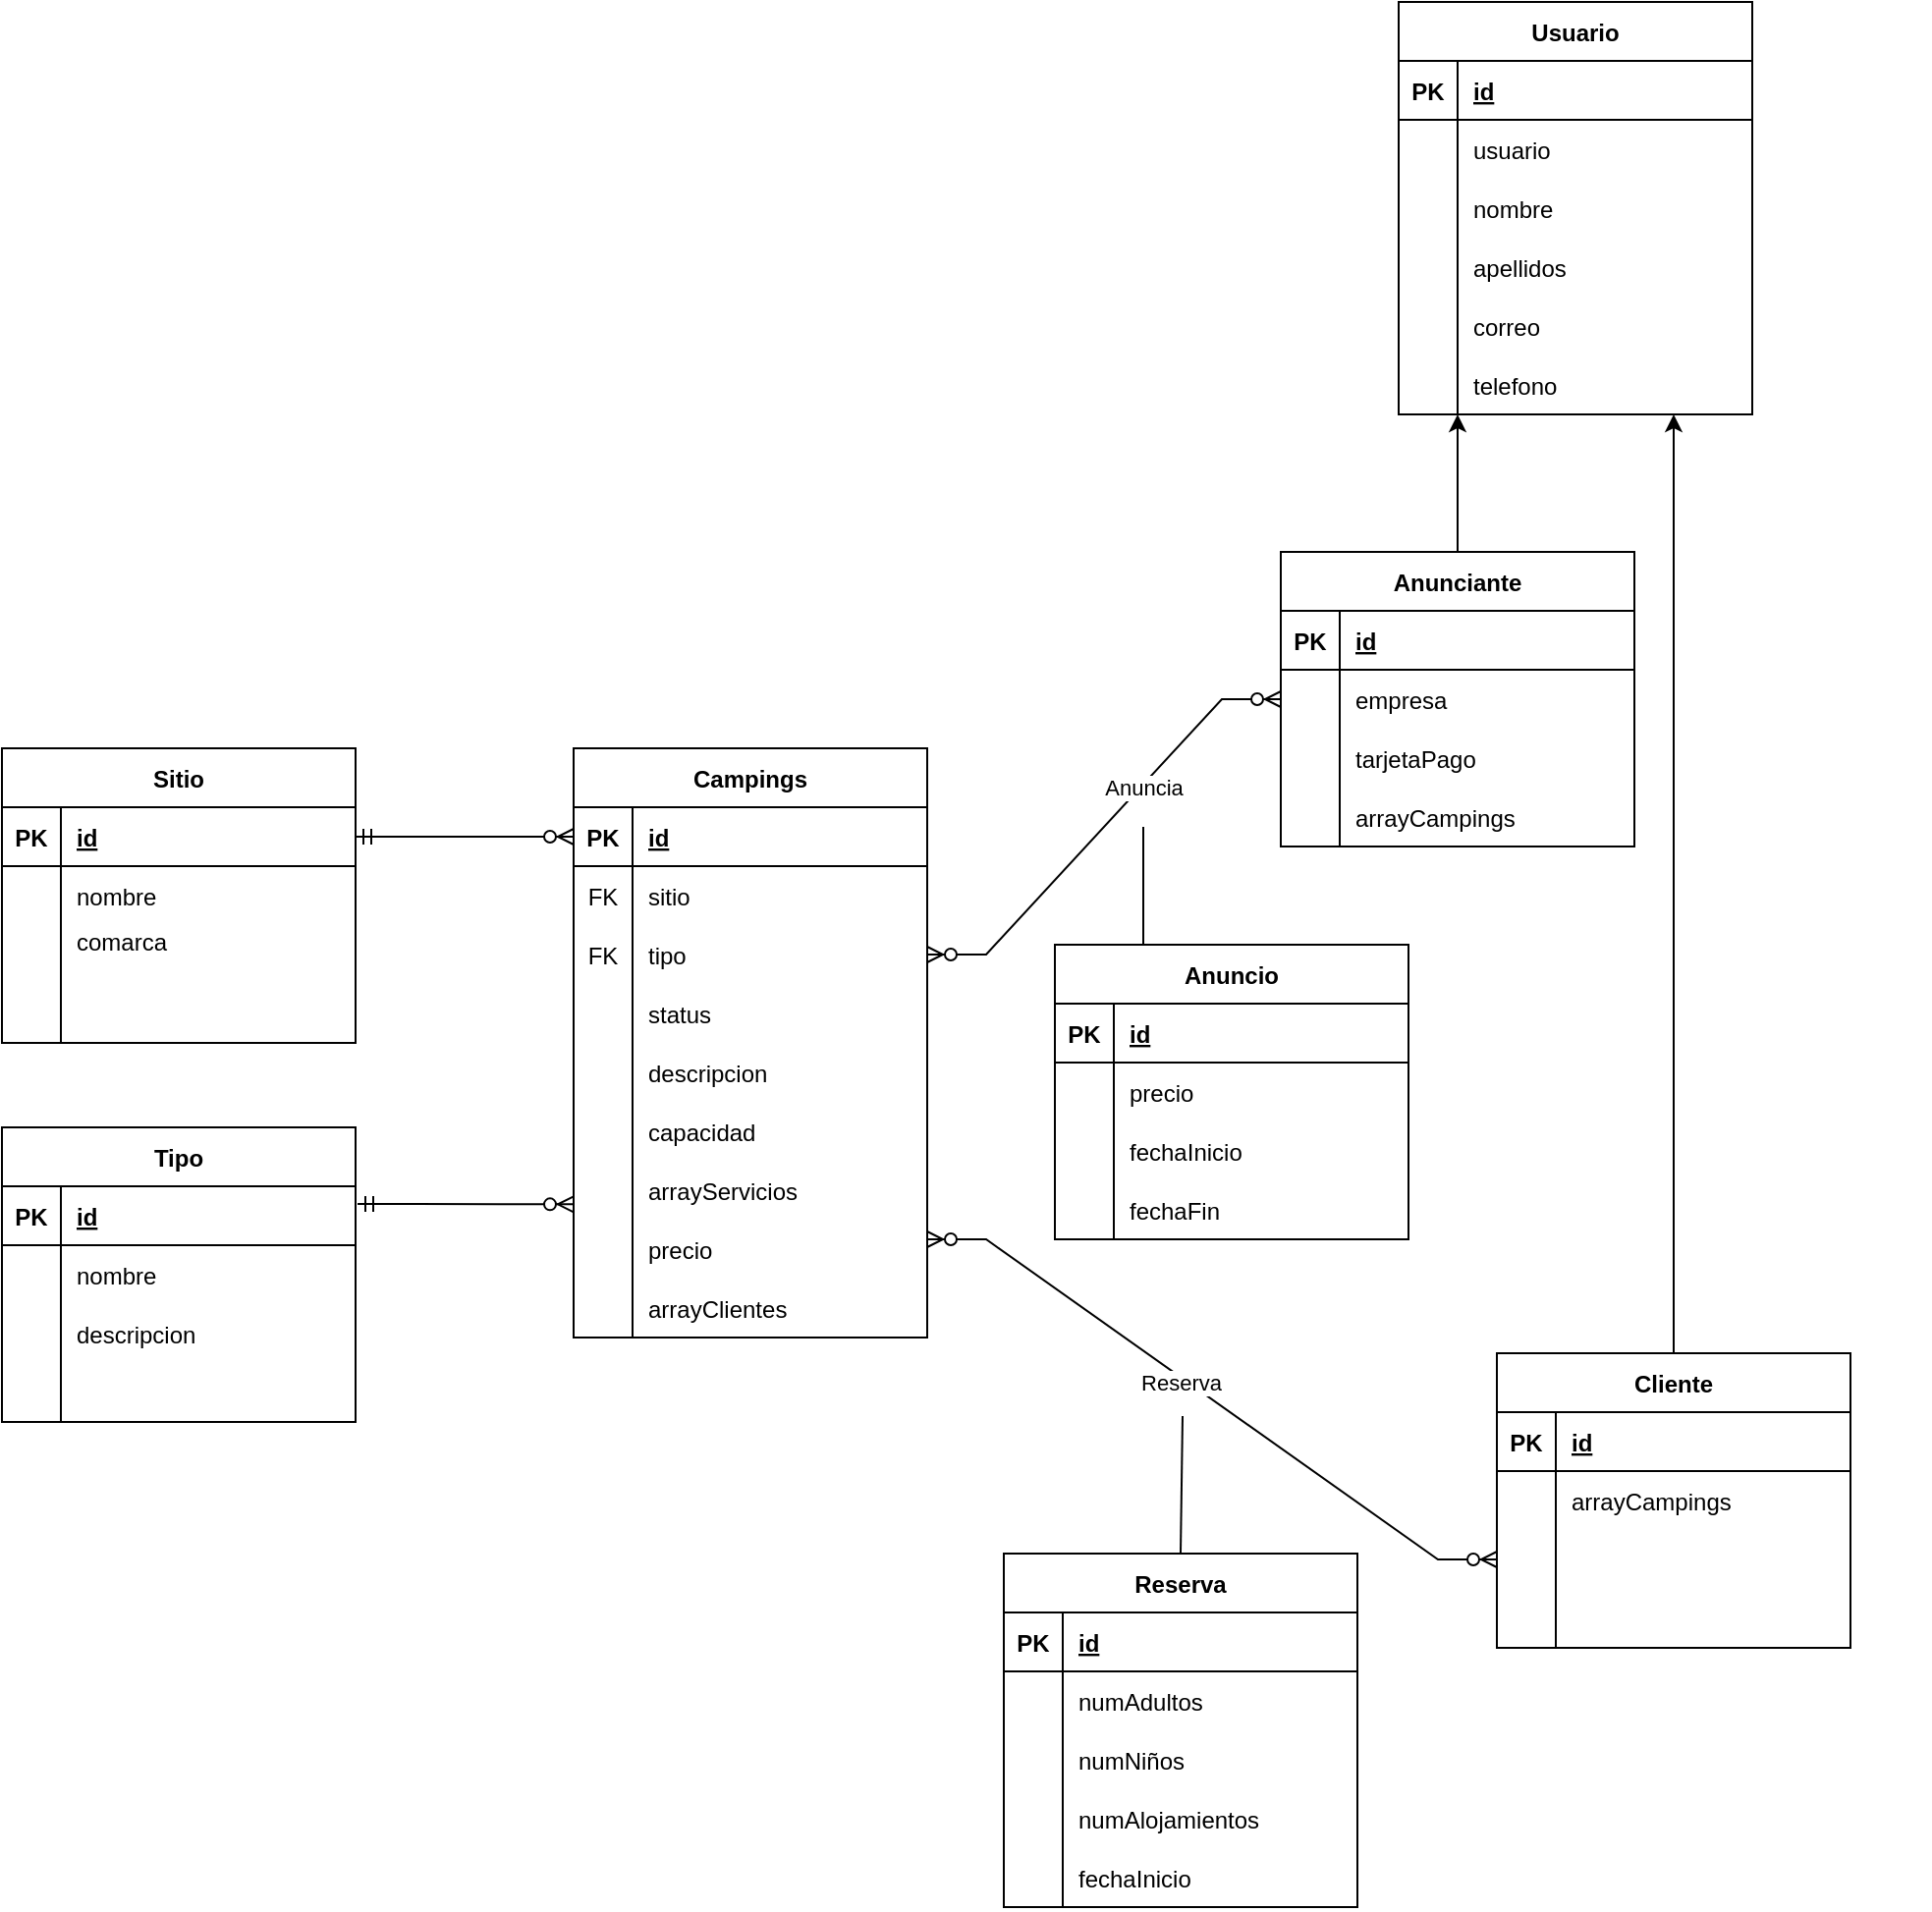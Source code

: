 <mxfile version="20.8.10" type="device"><diagram id="E2ntiebw5xcqer9YM2ab" name="Page-1"><mxGraphModel dx="1804" dy="1681" grid="1" gridSize="10" guides="1" tooltips="1" connect="1" arrows="1" fold="1" page="1" pageScale="1" pageWidth="850" pageHeight="1100" math="0" shadow="0"><root><mxCell id="0"/><mxCell id="1" parent="0"/><mxCell id="GX4SqLafnd6_aIAy3xv8-1" value="Campings" style="shape=table;startSize=30;container=1;collapsible=1;childLayout=tableLayout;fixedRows=1;rowLines=0;fontStyle=1;align=center;resizeLast=1;" parent="1" vertex="1"><mxGeometry x="110" y="150" width="180" height="300" as="geometry"/></mxCell><mxCell id="GX4SqLafnd6_aIAy3xv8-2" value="" style="shape=tableRow;horizontal=0;startSize=0;swimlaneHead=0;swimlaneBody=0;fillColor=none;collapsible=0;dropTarget=0;points=[[0,0.5],[1,0.5]];portConstraint=eastwest;top=0;left=0;right=0;bottom=1;" parent="GX4SqLafnd6_aIAy3xv8-1" vertex="1"><mxGeometry y="30" width="180" height="30" as="geometry"/></mxCell><mxCell id="GX4SqLafnd6_aIAy3xv8-3" value="PK" style="shape=partialRectangle;connectable=0;fillColor=none;top=0;left=0;bottom=0;right=0;fontStyle=1;overflow=hidden;" parent="GX4SqLafnd6_aIAy3xv8-2" vertex="1"><mxGeometry width="30" height="30" as="geometry"><mxRectangle width="30" height="30" as="alternateBounds"/></mxGeometry></mxCell><mxCell id="GX4SqLafnd6_aIAy3xv8-4" value="id" style="shape=partialRectangle;connectable=0;fillColor=none;top=0;left=0;bottom=0;right=0;align=left;spacingLeft=6;fontStyle=5;overflow=hidden;" parent="GX4SqLafnd6_aIAy3xv8-2" vertex="1"><mxGeometry x="30" width="150" height="30" as="geometry"><mxRectangle width="150" height="30" as="alternateBounds"/></mxGeometry></mxCell><mxCell id="GX4SqLafnd6_aIAy3xv8-5" value="" style="shape=tableRow;horizontal=0;startSize=0;swimlaneHead=0;swimlaneBody=0;fillColor=none;collapsible=0;dropTarget=0;points=[[0,0.5],[1,0.5]];portConstraint=eastwest;top=0;left=0;right=0;bottom=0;" parent="GX4SqLafnd6_aIAy3xv8-1" vertex="1"><mxGeometry y="60" width="180" height="30" as="geometry"/></mxCell><mxCell id="GX4SqLafnd6_aIAy3xv8-6" value="FK" style="shape=partialRectangle;connectable=0;fillColor=none;top=0;left=0;bottom=0;right=0;editable=1;overflow=hidden;" parent="GX4SqLafnd6_aIAy3xv8-5" vertex="1"><mxGeometry width="30" height="30" as="geometry"><mxRectangle width="30" height="30" as="alternateBounds"/></mxGeometry></mxCell><mxCell id="GX4SqLafnd6_aIAy3xv8-7" value="sitio" style="shape=partialRectangle;connectable=0;fillColor=none;top=0;left=0;bottom=0;right=0;align=left;spacingLeft=6;overflow=hidden;" parent="GX4SqLafnd6_aIAy3xv8-5" vertex="1"><mxGeometry x="30" width="150" height="30" as="geometry"><mxRectangle width="150" height="30" as="alternateBounds"/></mxGeometry></mxCell><mxCell id="GX4SqLafnd6_aIAy3xv8-8" value="" style="shape=tableRow;horizontal=0;startSize=0;swimlaneHead=0;swimlaneBody=0;fillColor=none;collapsible=0;dropTarget=0;points=[[0,0.5],[1,0.5]];portConstraint=eastwest;top=0;left=0;right=0;bottom=0;" parent="GX4SqLafnd6_aIAy3xv8-1" vertex="1"><mxGeometry y="90" width="180" height="30" as="geometry"/></mxCell><mxCell id="GX4SqLafnd6_aIAy3xv8-9" value="FK" style="shape=partialRectangle;connectable=0;fillColor=none;top=0;left=0;bottom=0;right=0;editable=1;overflow=hidden;" parent="GX4SqLafnd6_aIAy3xv8-8" vertex="1"><mxGeometry width="30" height="30" as="geometry"><mxRectangle width="30" height="30" as="alternateBounds"/></mxGeometry></mxCell><mxCell id="GX4SqLafnd6_aIAy3xv8-10" value="tipo" style="shape=partialRectangle;connectable=0;fillColor=none;top=0;left=0;bottom=0;right=0;align=left;spacingLeft=6;overflow=hidden;" parent="GX4SqLafnd6_aIAy3xv8-8" vertex="1"><mxGeometry x="30" width="150" height="30" as="geometry"><mxRectangle width="150" height="30" as="alternateBounds"/></mxGeometry></mxCell><mxCell id="GX4SqLafnd6_aIAy3xv8-11" value="" style="shape=tableRow;horizontal=0;startSize=0;swimlaneHead=0;swimlaneBody=0;fillColor=none;collapsible=0;dropTarget=0;points=[[0,0.5],[1,0.5]];portConstraint=eastwest;top=0;left=0;right=0;bottom=0;" parent="GX4SqLafnd6_aIAy3xv8-1" vertex="1"><mxGeometry y="120" width="180" height="30" as="geometry"/></mxCell><mxCell id="GX4SqLafnd6_aIAy3xv8-12" value="" style="shape=partialRectangle;connectable=0;fillColor=none;top=0;left=0;bottom=0;right=0;editable=1;overflow=hidden;" parent="GX4SqLafnd6_aIAy3xv8-11" vertex="1"><mxGeometry width="30" height="30" as="geometry"><mxRectangle width="30" height="30" as="alternateBounds"/></mxGeometry></mxCell><mxCell id="GX4SqLafnd6_aIAy3xv8-13" value="status" style="shape=partialRectangle;connectable=0;fillColor=none;top=0;left=0;bottom=0;right=0;align=left;spacingLeft=6;overflow=hidden;" parent="GX4SqLafnd6_aIAy3xv8-11" vertex="1"><mxGeometry x="30" width="150" height="30" as="geometry"><mxRectangle width="150" height="30" as="alternateBounds"/></mxGeometry></mxCell><mxCell id="GX4SqLafnd6_aIAy3xv8-14" value="" style="shape=partialRectangle;connectable=0;fillColor=none;top=0;left=0;bottom=0;right=0;editable=1;overflow=hidden;" parent="1" vertex="1"><mxGeometry x="110" y="300" width="30" height="30" as="geometry"><mxRectangle width="30" height="30" as="alternateBounds"/></mxGeometry></mxCell><mxCell id="GX4SqLafnd6_aIAy3xv8-15" value="descripcion" style="shape=partialRectangle;connectable=0;fillColor=none;top=0;left=0;bottom=0;right=0;align=left;spacingLeft=6;overflow=hidden;strokeColor=default;gradientColor=none;" parent="1" vertex="1"><mxGeometry x="140" y="300" width="150" height="30" as="geometry"><mxRectangle width="150" height="30" as="alternateBounds"/></mxGeometry></mxCell><mxCell id="GX4SqLafnd6_aIAy3xv8-16" value="" style="shape=partialRectangle;connectable=0;fillColor=none;top=0;left=0;bottom=0;right=0;editable=1;overflow=hidden;" parent="1" vertex="1"><mxGeometry x="110" y="330" width="30" height="30" as="geometry"><mxRectangle width="30" height="30" as="alternateBounds"/></mxGeometry></mxCell><mxCell id="GX4SqLafnd6_aIAy3xv8-17" value="capacidad" style="shape=partialRectangle;connectable=0;fillColor=none;top=0;left=0;bottom=0;right=0;align=left;spacingLeft=6;overflow=hidden;gradientColor=none;strokeColor=none;" parent="1" vertex="1"><mxGeometry x="140" y="330" width="150" height="30" as="geometry"><mxRectangle width="150" height="30" as="alternateBounds"/></mxGeometry></mxCell><mxCell id="GX4SqLafnd6_aIAy3xv8-18" value="" style="shape=partialRectangle;connectable=0;fillColor=none;top=0;left=0;bottom=0;right=0;editable=1;overflow=hidden;" parent="1" vertex="1"><mxGeometry x="110" y="360" width="30" height="30" as="geometry"><mxRectangle width="30" height="30" as="alternateBounds"/></mxGeometry></mxCell><mxCell id="GX4SqLafnd6_aIAy3xv8-19" value="arrayServicios" style="shape=partialRectangle;connectable=0;fillColor=none;top=0;left=0;bottom=0;right=0;align=left;spacingLeft=6;overflow=hidden;gradientColor=none;strokeColor=none;" parent="1" vertex="1"><mxGeometry x="140" y="360" width="150" height="30" as="geometry"><mxRectangle width="150" height="30" as="alternateBounds"/></mxGeometry></mxCell><mxCell id="GX4SqLafnd6_aIAy3xv8-33" value="" style="endArrow=none;html=1;rounded=0;" parent="1" edge="1"><mxGeometry width="50" height="50" relative="1" as="geometry"><mxPoint x="140" y="450" as="sourcePoint"/><mxPoint x="140" y="300" as="targetPoint"/></mxGeometry></mxCell><mxCell id="GX4SqLafnd6_aIAy3xv8-34" value="" style="shape=partialRectangle;connectable=0;fillColor=none;top=0;left=0;bottom=0;right=0;editable=1;overflow=hidden;" parent="1" vertex="1"><mxGeometry x="110" y="390" width="30" height="30" as="geometry"><mxRectangle width="30" height="30" as="alternateBounds"/></mxGeometry></mxCell><mxCell id="GX4SqLafnd6_aIAy3xv8-35" value="precio" style="shape=partialRectangle;connectable=0;fillColor=none;top=0;left=0;bottom=0;right=0;align=left;spacingLeft=6;overflow=hidden;strokeColor=default;gradientColor=none;" parent="1" vertex="1"><mxGeometry x="140" y="390" width="150" height="30" as="geometry"><mxRectangle width="150" height="30" as="alternateBounds"/></mxGeometry></mxCell><mxCell id="GX4SqLafnd6_aIAy3xv8-36" value="" style="shape=partialRectangle;connectable=0;fillColor=none;top=0;left=0;bottom=0;right=0;editable=1;overflow=hidden;" parent="1" vertex="1"><mxGeometry x="110" y="420" width="30" height="30" as="geometry"><mxRectangle width="30" height="30" as="alternateBounds"/></mxGeometry></mxCell><mxCell id="GX4SqLafnd6_aIAy3xv8-37" value="arrayClientes" style="shape=partialRectangle;connectable=0;fillColor=none;top=0;left=0;bottom=0;right=0;align=left;spacingLeft=6;overflow=hidden;gradientColor=none;strokeColor=none;" parent="1" vertex="1"><mxGeometry x="140" y="420" width="150" height="30" as="geometry"><mxRectangle width="150" height="30" as="alternateBounds"/></mxGeometry></mxCell><mxCell id="GX4SqLafnd6_aIAy3xv8-38" value="" style="shape=partialRectangle;connectable=0;fillColor=none;top=0;left=0;bottom=0;right=0;editable=1;overflow=hidden;" parent="1" vertex="1"><mxGeometry x="110" y="450" width="30" height="30" as="geometry"><mxRectangle width="30" height="30" as="alternateBounds"/></mxGeometry></mxCell><mxCell id="GX4SqLafnd6_aIAy3xv8-40" value="Usuario" style="shape=table;startSize=30;container=1;collapsible=1;childLayout=tableLayout;fixedRows=1;rowLines=0;fontStyle=1;align=center;resizeLast=1;" parent="1" vertex="1"><mxGeometry x="530" y="-230" width="180" height="210" as="geometry"/></mxCell><mxCell id="GX4SqLafnd6_aIAy3xv8-41" value="" style="shape=tableRow;horizontal=0;startSize=0;swimlaneHead=0;swimlaneBody=0;fillColor=none;collapsible=0;dropTarget=0;points=[[0,0.5],[1,0.5]];portConstraint=eastwest;top=0;left=0;right=0;bottom=1;" parent="GX4SqLafnd6_aIAy3xv8-40" vertex="1"><mxGeometry y="30" width="180" height="30" as="geometry"/></mxCell><mxCell id="GX4SqLafnd6_aIAy3xv8-42" value="PK" style="shape=partialRectangle;connectable=0;fillColor=none;top=0;left=0;bottom=0;right=0;fontStyle=1;overflow=hidden;" parent="GX4SqLafnd6_aIAy3xv8-41" vertex="1"><mxGeometry width="30" height="30" as="geometry"><mxRectangle width="30" height="30" as="alternateBounds"/></mxGeometry></mxCell><mxCell id="GX4SqLafnd6_aIAy3xv8-43" value="id" style="shape=partialRectangle;connectable=0;fillColor=none;top=0;left=0;bottom=0;right=0;align=left;spacingLeft=6;fontStyle=5;overflow=hidden;" parent="GX4SqLafnd6_aIAy3xv8-41" vertex="1"><mxGeometry x="30" width="150" height="30" as="geometry"><mxRectangle width="150" height="30" as="alternateBounds"/></mxGeometry></mxCell><mxCell id="GX4SqLafnd6_aIAy3xv8-44" value="" style="shape=tableRow;horizontal=0;startSize=0;swimlaneHead=0;swimlaneBody=0;fillColor=none;collapsible=0;dropTarget=0;points=[[0,0.5],[1,0.5]];portConstraint=eastwest;top=0;left=0;right=0;bottom=0;" parent="GX4SqLafnd6_aIAy3xv8-40" vertex="1"><mxGeometry y="60" width="180" height="30" as="geometry"/></mxCell><mxCell id="GX4SqLafnd6_aIAy3xv8-45" value="" style="shape=partialRectangle;connectable=0;fillColor=none;top=0;left=0;bottom=0;right=0;editable=1;overflow=hidden;" parent="GX4SqLafnd6_aIAy3xv8-44" vertex="1"><mxGeometry width="30" height="30" as="geometry"><mxRectangle width="30" height="30" as="alternateBounds"/></mxGeometry></mxCell><mxCell id="GX4SqLafnd6_aIAy3xv8-46" value="usuario" style="shape=partialRectangle;connectable=0;fillColor=none;top=0;left=0;bottom=0;right=0;align=left;spacingLeft=6;overflow=hidden;" parent="GX4SqLafnd6_aIAy3xv8-44" vertex="1"><mxGeometry x="30" width="150" height="30" as="geometry"><mxRectangle width="150" height="30" as="alternateBounds"/></mxGeometry></mxCell><mxCell id="GX4SqLafnd6_aIAy3xv8-47" value="" style="shape=tableRow;horizontal=0;startSize=0;swimlaneHead=0;swimlaneBody=0;fillColor=none;collapsible=0;dropTarget=0;points=[[0,0.5],[1,0.5]];portConstraint=eastwest;top=0;left=0;right=0;bottom=0;" parent="GX4SqLafnd6_aIAy3xv8-40" vertex="1"><mxGeometry y="90" width="180" height="30" as="geometry"/></mxCell><mxCell id="GX4SqLafnd6_aIAy3xv8-48" value="" style="shape=partialRectangle;connectable=0;fillColor=none;top=0;left=0;bottom=0;right=0;editable=1;overflow=hidden;" parent="GX4SqLafnd6_aIAy3xv8-47" vertex="1"><mxGeometry width="30" height="30" as="geometry"><mxRectangle width="30" height="30" as="alternateBounds"/></mxGeometry></mxCell><mxCell id="GX4SqLafnd6_aIAy3xv8-49" value="nombre" style="shape=partialRectangle;connectable=0;fillColor=none;top=0;left=0;bottom=0;right=0;align=left;spacingLeft=6;overflow=hidden;" parent="GX4SqLafnd6_aIAy3xv8-47" vertex="1"><mxGeometry x="30" width="150" height="30" as="geometry"><mxRectangle width="150" height="30" as="alternateBounds"/></mxGeometry></mxCell><mxCell id="GX4SqLafnd6_aIAy3xv8-50" value="" style="shape=tableRow;horizontal=0;startSize=0;swimlaneHead=0;swimlaneBody=0;fillColor=none;collapsible=0;dropTarget=0;points=[[0,0.5],[1,0.5]];portConstraint=eastwest;top=0;left=0;right=0;bottom=0;" parent="GX4SqLafnd6_aIAy3xv8-40" vertex="1"><mxGeometry y="120" width="180" height="30" as="geometry"/></mxCell><mxCell id="GX4SqLafnd6_aIAy3xv8-51" value="" style="shape=partialRectangle;connectable=0;fillColor=none;top=0;left=0;bottom=0;right=0;editable=1;overflow=hidden;" parent="GX4SqLafnd6_aIAy3xv8-50" vertex="1"><mxGeometry width="30" height="30" as="geometry"><mxRectangle width="30" height="30" as="alternateBounds"/></mxGeometry></mxCell><mxCell id="GX4SqLafnd6_aIAy3xv8-52" value="apellidos" style="shape=partialRectangle;connectable=0;fillColor=none;top=0;left=0;bottom=0;right=0;align=left;spacingLeft=6;overflow=hidden;" parent="GX4SqLafnd6_aIAy3xv8-50" vertex="1"><mxGeometry x="30" width="150" height="30" as="geometry"><mxRectangle width="150" height="30" as="alternateBounds"/></mxGeometry></mxCell><mxCell id="GX4SqLafnd6_aIAy3xv8-53" value="" style="shape=partialRectangle;connectable=0;fillColor=none;top=0;left=0;bottom=0;right=0;editable=1;overflow=hidden;" parent="1" vertex="1"><mxGeometry x="530" y="-80" width="30" height="30" as="geometry"><mxRectangle width="30" height="30" as="alternateBounds"/></mxGeometry></mxCell><mxCell id="GX4SqLafnd6_aIAy3xv8-54" value="correo" style="shape=partialRectangle;connectable=0;fillColor=none;top=0;left=0;bottom=0;right=0;align=left;spacingLeft=6;overflow=hidden;strokeColor=default;gradientColor=none;" parent="1" vertex="1"><mxGeometry x="560" y="-80" width="150" height="30" as="geometry"><mxRectangle width="150" height="30" as="alternateBounds"/></mxGeometry></mxCell><mxCell id="GX4SqLafnd6_aIAy3xv8-55" value="" style="shape=partialRectangle;connectable=0;fillColor=none;top=0;left=0;bottom=0;right=0;editable=1;overflow=hidden;" parent="1" vertex="1"><mxGeometry x="530" y="-50" width="30" height="30" as="geometry"><mxRectangle width="30" height="30" as="alternateBounds"/></mxGeometry></mxCell><mxCell id="GX4SqLafnd6_aIAy3xv8-56" value="telefono" style="shape=partialRectangle;connectable=0;fillColor=none;top=0;left=0;bottom=0;right=0;align=left;spacingLeft=6;overflow=hidden;gradientColor=none;strokeColor=none;" parent="1" vertex="1"><mxGeometry x="560" y="-50" width="150" height="30" as="geometry"><mxRectangle width="150" height="30" as="alternateBounds"/></mxGeometry></mxCell><mxCell id="GX4SqLafnd6_aIAy3xv8-59" value="" style="endArrow=none;html=1;rounded=0;" parent="1" edge="1"><mxGeometry width="50" height="50" relative="1" as="geometry"><mxPoint x="560" y="-20" as="sourcePoint"/><mxPoint x="560" y="-80" as="targetPoint"/></mxGeometry></mxCell><mxCell id="GX4SqLafnd6_aIAy3xv8-62" value="" style="shape=partialRectangle;connectable=0;fillColor=none;top=0;left=0;bottom=0;right=0;editable=1;overflow=hidden;" parent="1" vertex="1"><mxGeometry x="530" y="420" width="30" height="30" as="geometry"><mxRectangle width="30" height="30" as="alternateBounds"/></mxGeometry></mxCell><mxCell id="GX4SqLafnd6_aIAy3xv8-64" value="" style="endArrow=classic;html=1;rounded=0;exitX=0.5;exitY=0;exitDx=0;exitDy=0;" parent="1" source="GX4SqLafnd6_aIAy3xv8-65" edge="1"><mxGeometry width="50" height="50" relative="1" as="geometry"><mxPoint x="520" y="280" as="sourcePoint"/><mxPoint x="560" y="-20" as="targetPoint"/></mxGeometry></mxCell><mxCell id="GX4SqLafnd6_aIAy3xv8-65" value="Anunciante" style="shape=table;startSize=30;container=1;collapsible=1;childLayout=tableLayout;fixedRows=1;rowLines=0;fontStyle=1;align=center;resizeLast=1;" parent="1" vertex="1"><mxGeometry x="470" y="50" width="180" height="150" as="geometry"/></mxCell><mxCell id="GX4SqLafnd6_aIAy3xv8-66" value="" style="shape=tableRow;horizontal=0;startSize=0;swimlaneHead=0;swimlaneBody=0;fillColor=none;collapsible=0;dropTarget=0;points=[[0,0.5],[1,0.5]];portConstraint=eastwest;top=0;left=0;right=0;bottom=1;" parent="GX4SqLafnd6_aIAy3xv8-65" vertex="1"><mxGeometry y="30" width="180" height="30" as="geometry"/></mxCell><mxCell id="GX4SqLafnd6_aIAy3xv8-67" value="PK" style="shape=partialRectangle;connectable=0;fillColor=none;top=0;left=0;bottom=0;right=0;fontStyle=1;overflow=hidden;" parent="GX4SqLafnd6_aIAy3xv8-66" vertex="1"><mxGeometry width="30" height="30" as="geometry"><mxRectangle width="30" height="30" as="alternateBounds"/></mxGeometry></mxCell><mxCell id="GX4SqLafnd6_aIAy3xv8-68" value="id" style="shape=partialRectangle;connectable=0;fillColor=none;top=0;left=0;bottom=0;right=0;align=left;spacingLeft=6;fontStyle=5;overflow=hidden;" parent="GX4SqLafnd6_aIAy3xv8-66" vertex="1"><mxGeometry x="30" width="150" height="30" as="geometry"><mxRectangle width="150" height="30" as="alternateBounds"/></mxGeometry></mxCell><mxCell id="GX4SqLafnd6_aIAy3xv8-69" value="" style="shape=tableRow;horizontal=0;startSize=0;swimlaneHead=0;swimlaneBody=0;fillColor=none;collapsible=0;dropTarget=0;points=[[0,0.5],[1,0.5]];portConstraint=eastwest;top=0;left=0;right=0;bottom=0;" parent="GX4SqLafnd6_aIAy3xv8-65" vertex="1"><mxGeometry y="60" width="180" height="30" as="geometry"/></mxCell><mxCell id="GX4SqLafnd6_aIAy3xv8-70" value="" style="shape=partialRectangle;connectable=0;fillColor=none;top=0;left=0;bottom=0;right=0;editable=1;overflow=hidden;" parent="GX4SqLafnd6_aIAy3xv8-69" vertex="1"><mxGeometry width="30" height="30" as="geometry"><mxRectangle width="30" height="30" as="alternateBounds"/></mxGeometry></mxCell><mxCell id="GX4SqLafnd6_aIAy3xv8-71" value="empresa" style="shape=partialRectangle;connectable=0;fillColor=none;top=0;left=0;bottom=0;right=0;align=left;spacingLeft=6;overflow=hidden;" parent="GX4SqLafnd6_aIAy3xv8-69" vertex="1"><mxGeometry x="30" width="150" height="30" as="geometry"><mxRectangle width="150" height="30" as="alternateBounds"/></mxGeometry></mxCell><mxCell id="GX4SqLafnd6_aIAy3xv8-72" value="" style="shape=tableRow;horizontal=0;startSize=0;swimlaneHead=0;swimlaneBody=0;fillColor=none;collapsible=0;dropTarget=0;points=[[0,0.5],[1,0.5]];portConstraint=eastwest;top=0;left=0;right=0;bottom=0;" parent="GX4SqLafnd6_aIAy3xv8-65" vertex="1"><mxGeometry y="90" width="180" height="30" as="geometry"/></mxCell><mxCell id="GX4SqLafnd6_aIAy3xv8-73" value="" style="shape=partialRectangle;connectable=0;fillColor=none;top=0;left=0;bottom=0;right=0;editable=1;overflow=hidden;" parent="GX4SqLafnd6_aIAy3xv8-72" vertex="1"><mxGeometry width="30" height="30" as="geometry"><mxRectangle width="30" height="30" as="alternateBounds"/></mxGeometry></mxCell><mxCell id="GX4SqLafnd6_aIAy3xv8-74" value="tarjetaPago" style="shape=partialRectangle;connectable=0;fillColor=none;top=0;left=0;bottom=0;right=0;align=left;spacingLeft=6;overflow=hidden;" parent="GX4SqLafnd6_aIAy3xv8-72" vertex="1"><mxGeometry x="30" width="150" height="30" as="geometry"><mxRectangle width="150" height="30" as="alternateBounds"/></mxGeometry></mxCell><mxCell id="GX4SqLafnd6_aIAy3xv8-75" value="" style="shape=tableRow;horizontal=0;startSize=0;swimlaneHead=0;swimlaneBody=0;fillColor=none;collapsible=0;dropTarget=0;points=[[0,0.5],[1,0.5]];portConstraint=eastwest;top=0;left=0;right=0;bottom=0;" parent="GX4SqLafnd6_aIAy3xv8-65" vertex="1"><mxGeometry y="120" width="180" height="30" as="geometry"/></mxCell><mxCell id="GX4SqLafnd6_aIAy3xv8-76" value="" style="shape=partialRectangle;connectable=0;fillColor=none;top=0;left=0;bottom=0;right=0;editable=1;overflow=hidden;" parent="GX4SqLafnd6_aIAy3xv8-75" vertex="1"><mxGeometry width="30" height="30" as="geometry"><mxRectangle width="30" height="30" as="alternateBounds"/></mxGeometry></mxCell><mxCell id="GX4SqLafnd6_aIAy3xv8-77" value="arrayCampings" style="shape=partialRectangle;connectable=0;fillColor=none;top=0;left=0;bottom=0;right=0;align=left;spacingLeft=6;overflow=hidden;" parent="GX4SqLafnd6_aIAy3xv8-75" vertex="1"><mxGeometry x="30" width="150" height="30" as="geometry"><mxRectangle width="150" height="30" as="alternateBounds"/></mxGeometry></mxCell><mxCell id="GX4SqLafnd6_aIAy3xv8-78" value="" style="shape=partialRectangle;connectable=0;fillColor=none;top=0;left=0;bottom=0;right=0;editable=1;overflow=hidden;" parent="1" vertex="1"><mxGeometry x="440" y="590" width="30" height="30" as="geometry"><mxRectangle width="30" height="30" as="alternateBounds"/></mxGeometry></mxCell><mxCell id="GX4SqLafnd6_aIAy3xv8-80" value="" style="shape=partialRectangle;connectable=0;fillColor=none;top=0;left=0;bottom=0;right=0;editable=1;overflow=hidden;" parent="1" vertex="1"><mxGeometry x="440" y="620" width="30" height="30" as="geometry"><mxRectangle width="30" height="30" as="alternateBounds"/></mxGeometry></mxCell><mxCell id="GX4SqLafnd6_aIAy3xv8-83" value="" style="shape=partialRectangle;connectable=0;fillColor=none;top=0;left=0;bottom=0;right=0;editable=1;overflow=hidden;" parent="1" vertex="1"><mxGeometry x="770" y="420" width="30" height="30" as="geometry"><mxRectangle width="30" height="30" as="alternateBounds"/></mxGeometry></mxCell><mxCell id="GX4SqLafnd6_aIAy3xv8-84" value="" style="endArrow=classic;html=1;rounded=0;exitX=0.5;exitY=0;exitDx=0;exitDy=0;" parent="1" source="GX4SqLafnd6_aIAy3xv8-85" edge="1"><mxGeometry width="50" height="50" relative="1" as="geometry"><mxPoint x="760" y="440" as="sourcePoint"/><mxPoint x="670" y="-20" as="targetPoint"/></mxGeometry></mxCell><mxCell id="GX4SqLafnd6_aIAy3xv8-85" value="Cliente" style="shape=table;startSize=30;container=1;collapsible=1;childLayout=tableLayout;fixedRows=1;rowLines=0;fontStyle=1;align=center;resizeLast=1;" parent="1" vertex="1"><mxGeometry x="580" y="458" width="180" height="150" as="geometry"><mxRectangle x="670" y="440" width="80" height="30" as="alternateBounds"/></mxGeometry></mxCell><mxCell id="GX4SqLafnd6_aIAy3xv8-86" value="" style="shape=tableRow;horizontal=0;startSize=0;swimlaneHead=0;swimlaneBody=0;fillColor=none;collapsible=0;dropTarget=0;points=[[0,0.5],[1,0.5]];portConstraint=eastwest;top=0;left=0;right=0;bottom=1;" parent="GX4SqLafnd6_aIAy3xv8-85" vertex="1"><mxGeometry y="30" width="180" height="30" as="geometry"/></mxCell><mxCell id="GX4SqLafnd6_aIAy3xv8-87" value="PK" style="shape=partialRectangle;connectable=0;fillColor=none;top=0;left=0;bottom=0;right=0;fontStyle=1;overflow=hidden;" parent="GX4SqLafnd6_aIAy3xv8-86" vertex="1"><mxGeometry width="30" height="30" as="geometry"><mxRectangle width="30" height="30" as="alternateBounds"/></mxGeometry></mxCell><mxCell id="GX4SqLafnd6_aIAy3xv8-88" value="id" style="shape=partialRectangle;connectable=0;fillColor=none;top=0;left=0;bottom=0;right=0;align=left;spacingLeft=6;fontStyle=5;overflow=hidden;" parent="GX4SqLafnd6_aIAy3xv8-86" vertex="1"><mxGeometry x="30" width="150" height="30" as="geometry"><mxRectangle width="150" height="30" as="alternateBounds"/></mxGeometry></mxCell><mxCell id="GX4SqLafnd6_aIAy3xv8-89" value="" style="shape=tableRow;horizontal=0;startSize=0;swimlaneHead=0;swimlaneBody=0;fillColor=none;collapsible=0;dropTarget=0;points=[[0,0.5],[1,0.5]];portConstraint=eastwest;top=0;left=0;right=0;bottom=0;" parent="GX4SqLafnd6_aIAy3xv8-85" vertex="1"><mxGeometry y="60" width="180" height="30" as="geometry"/></mxCell><mxCell id="GX4SqLafnd6_aIAy3xv8-90" value="" style="shape=partialRectangle;connectable=0;fillColor=none;top=0;left=0;bottom=0;right=0;editable=1;overflow=hidden;" parent="GX4SqLafnd6_aIAy3xv8-89" vertex="1"><mxGeometry width="30" height="30" as="geometry"><mxRectangle width="30" height="30" as="alternateBounds"/></mxGeometry></mxCell><mxCell id="GX4SqLafnd6_aIAy3xv8-91" value="arrayCampings" style="shape=partialRectangle;connectable=0;fillColor=none;top=0;left=0;bottom=0;right=0;align=left;spacingLeft=6;overflow=hidden;" parent="GX4SqLafnd6_aIAy3xv8-89" vertex="1"><mxGeometry x="30" width="150" height="30" as="geometry"><mxRectangle width="150" height="30" as="alternateBounds"/></mxGeometry></mxCell><mxCell id="GX4SqLafnd6_aIAy3xv8-95" value="" style="shape=tableRow;horizontal=0;startSize=0;swimlaneHead=0;swimlaneBody=0;fillColor=none;collapsible=0;dropTarget=0;points=[[0,0.5],[1,0.5]];portConstraint=eastwest;top=0;left=0;right=0;bottom=0;" parent="GX4SqLafnd6_aIAy3xv8-85" vertex="1"><mxGeometry y="90" width="180" height="30" as="geometry"/></mxCell><mxCell id="GX4SqLafnd6_aIAy3xv8-96" value="" style="shape=partialRectangle;connectable=0;fillColor=none;top=0;left=0;bottom=0;right=0;editable=1;overflow=hidden;" parent="GX4SqLafnd6_aIAy3xv8-95" vertex="1"><mxGeometry width="30" height="30" as="geometry"><mxRectangle width="30" height="30" as="alternateBounds"/></mxGeometry></mxCell><mxCell id="GX4SqLafnd6_aIAy3xv8-97" value="" style="shape=partialRectangle;connectable=0;fillColor=none;top=0;left=0;bottom=0;right=0;align=left;spacingLeft=6;overflow=hidden;" parent="GX4SqLafnd6_aIAy3xv8-95" vertex="1"><mxGeometry x="30" width="150" height="30" as="geometry"><mxRectangle width="150" height="30" as="alternateBounds"/></mxGeometry></mxCell><mxCell id="GX4SqLafnd6_aIAy3xv8-92" value="" style="shape=tableRow;horizontal=0;startSize=0;swimlaneHead=0;swimlaneBody=0;fillColor=none;collapsible=0;dropTarget=0;points=[[0,0.5],[1,0.5]];portConstraint=eastwest;top=0;left=0;right=0;bottom=0;" parent="GX4SqLafnd6_aIAy3xv8-85" vertex="1"><mxGeometry y="120" width="180" height="30" as="geometry"/></mxCell><mxCell id="GX4SqLafnd6_aIAy3xv8-93" value="" style="shape=partialRectangle;connectable=0;fillColor=none;top=0;left=0;bottom=0;right=0;editable=1;overflow=hidden;" parent="GX4SqLafnd6_aIAy3xv8-92" vertex="1"><mxGeometry width="30" height="30" as="geometry"><mxRectangle width="30" height="30" as="alternateBounds"/></mxGeometry></mxCell><mxCell id="GX4SqLafnd6_aIAy3xv8-94" value="" style="shape=partialRectangle;connectable=0;fillColor=none;top=0;left=0;bottom=0;right=0;align=left;spacingLeft=6;overflow=hidden;" parent="GX4SqLafnd6_aIAy3xv8-92" vertex="1"><mxGeometry x="30" width="150" height="30" as="geometry"><mxRectangle width="150" height="30" as="alternateBounds"/></mxGeometry></mxCell><mxCell id="GX4SqLafnd6_aIAy3xv8-98" value="" style="shape=partialRectangle;connectable=0;fillColor=none;top=0;left=0;bottom=0;right=0;editable=1;overflow=hidden;" parent="1" vertex="1"><mxGeometry x="680" y="590" width="30" height="30" as="geometry"><mxRectangle width="30" height="30" as="alternateBounds"/></mxGeometry></mxCell><mxCell id="GX4SqLafnd6_aIAy3xv8-100" value="" style="edgeStyle=entityRelationEdgeStyle;fontSize=12;html=1;endArrow=ERzeroToMany;endFill=1;startArrow=ERzeroToMany;rounded=0;entryX=0;entryY=0.5;entryDx=0;entryDy=0;" parent="1" source="GX4SqLafnd6_aIAy3xv8-8" target="GX4SqLafnd6_aIAy3xv8-69" edge="1"><mxGeometry width="100" height="100" relative="1" as="geometry"><mxPoint x="290" y="420" as="sourcePoint"/><mxPoint x="440" y="528" as="targetPoint"/></mxGeometry></mxCell><mxCell id="GX4SqLafnd6_aIAy3xv8-101" value="Anuncia" style="edgeLabel;html=1;align=center;verticalAlign=middle;resizable=0;points=[];" parent="GX4SqLafnd6_aIAy3xv8-100" vertex="1" connectable="0"><mxGeometry x="-0.119" y="2" relative="1" as="geometry"><mxPoint x="31" y="-29" as="offset"/></mxGeometry></mxCell><mxCell id="GX4SqLafnd6_aIAy3xv8-102" value="" style="edgeStyle=entityRelationEdgeStyle;fontSize=12;html=1;endArrow=ERzeroToMany;endFill=1;startArrow=ERzeroToMany;rounded=0;entryX=0;entryY=0.5;entryDx=0;entryDy=0;" parent="1" target="GX4SqLafnd6_aIAy3xv8-95" edge="1"><mxGeometry width="100" height="100" relative="1" as="geometry"><mxPoint x="290" y="400" as="sourcePoint"/><mxPoint x="500" y="480" as="targetPoint"/></mxGeometry></mxCell><mxCell id="GX4SqLafnd6_aIAy3xv8-161" value="Reserva" style="edgeLabel;html=1;align=center;verticalAlign=middle;resizable=0;points=[];" parent="GX4SqLafnd6_aIAy3xv8-102" vertex="1" connectable="0"><mxGeometry x="-0.105" y="-2" relative="1" as="geometry"><mxPoint as="offset"/></mxGeometry></mxCell><mxCell id="GX4SqLafnd6_aIAy3xv8-105" value="Sitio" style="shape=table;startSize=30;container=1;collapsible=1;childLayout=tableLayout;fixedRows=1;rowLines=0;fontStyle=1;align=center;resizeLast=1;" parent="1" vertex="1"><mxGeometry x="-181" y="150" width="180" height="150" as="geometry"><mxRectangle x="670" y="440" width="80" height="30" as="alternateBounds"/></mxGeometry></mxCell><mxCell id="GX4SqLafnd6_aIAy3xv8-106" value="" style="shape=tableRow;horizontal=0;startSize=0;swimlaneHead=0;swimlaneBody=0;fillColor=none;collapsible=0;dropTarget=0;points=[[0,0.5],[1,0.5]];portConstraint=eastwest;top=0;left=0;right=0;bottom=1;" parent="GX4SqLafnd6_aIAy3xv8-105" vertex="1"><mxGeometry y="30" width="180" height="30" as="geometry"/></mxCell><mxCell id="GX4SqLafnd6_aIAy3xv8-107" value="PK" style="shape=partialRectangle;connectable=0;fillColor=none;top=0;left=0;bottom=0;right=0;fontStyle=1;overflow=hidden;" parent="GX4SqLafnd6_aIAy3xv8-106" vertex="1"><mxGeometry width="30" height="30" as="geometry"><mxRectangle width="30" height="30" as="alternateBounds"/></mxGeometry></mxCell><mxCell id="GX4SqLafnd6_aIAy3xv8-108" value="id" style="shape=partialRectangle;connectable=0;fillColor=none;top=0;left=0;bottom=0;right=0;align=left;spacingLeft=6;fontStyle=5;overflow=hidden;" parent="GX4SqLafnd6_aIAy3xv8-106" vertex="1"><mxGeometry x="30" width="150" height="30" as="geometry"><mxRectangle width="150" height="30" as="alternateBounds"/></mxGeometry></mxCell><mxCell id="GX4SqLafnd6_aIAy3xv8-109" value="" style="shape=tableRow;horizontal=0;startSize=0;swimlaneHead=0;swimlaneBody=0;fillColor=none;collapsible=0;dropTarget=0;points=[[0,0.5],[1,0.5]];portConstraint=eastwest;top=0;left=0;right=0;bottom=0;" parent="GX4SqLafnd6_aIAy3xv8-105" vertex="1"><mxGeometry y="60" width="180" height="30" as="geometry"/></mxCell><mxCell id="GX4SqLafnd6_aIAy3xv8-110" value="" style="shape=partialRectangle;connectable=0;fillColor=none;top=0;left=0;bottom=0;right=0;editable=1;overflow=hidden;" parent="GX4SqLafnd6_aIAy3xv8-109" vertex="1"><mxGeometry width="30" height="30" as="geometry"><mxRectangle width="30" height="30" as="alternateBounds"/></mxGeometry></mxCell><mxCell id="GX4SqLafnd6_aIAy3xv8-111" value="nombre" style="shape=partialRectangle;connectable=0;fillColor=none;top=0;left=0;bottom=0;right=0;align=left;spacingLeft=6;overflow=hidden;" parent="GX4SqLafnd6_aIAy3xv8-109" vertex="1"><mxGeometry x="30" width="150" height="30" as="geometry"><mxRectangle width="150" height="30" as="alternateBounds"/></mxGeometry></mxCell><mxCell id="GX4SqLafnd6_aIAy3xv8-112" value="" style="shape=tableRow;horizontal=0;startSize=0;swimlaneHead=0;swimlaneBody=0;fillColor=none;collapsible=0;dropTarget=0;points=[[0,0.5],[1,0.5]];portConstraint=eastwest;top=0;left=0;right=0;bottom=0;" parent="GX4SqLafnd6_aIAy3xv8-105" vertex="1"><mxGeometry y="90" width="180" height="30" as="geometry"/></mxCell><mxCell id="GX4SqLafnd6_aIAy3xv8-113" value="" style="shape=partialRectangle;connectable=0;fillColor=none;top=0;left=0;bottom=0;right=0;editable=1;overflow=hidden;" parent="GX4SqLafnd6_aIAy3xv8-112" vertex="1"><mxGeometry width="30" height="30" as="geometry"><mxRectangle width="30" height="30" as="alternateBounds"/></mxGeometry></mxCell><mxCell id="GX4SqLafnd6_aIAy3xv8-114" value="comarca&#10;" style="shape=partialRectangle;connectable=0;fillColor=none;top=0;left=0;bottom=0;right=0;align=left;spacingLeft=6;overflow=hidden;" parent="GX4SqLafnd6_aIAy3xv8-112" vertex="1"><mxGeometry x="30" width="150" height="30" as="geometry"><mxRectangle width="150" height="30" as="alternateBounds"/></mxGeometry></mxCell><mxCell id="GX4SqLafnd6_aIAy3xv8-115" value="" style="shape=tableRow;horizontal=0;startSize=0;swimlaneHead=0;swimlaneBody=0;fillColor=none;collapsible=0;dropTarget=0;points=[[0,0.5],[1,0.5]];portConstraint=eastwest;top=0;left=0;right=0;bottom=0;" parent="GX4SqLafnd6_aIAy3xv8-105" vertex="1"><mxGeometry y="120" width="180" height="30" as="geometry"/></mxCell><mxCell id="GX4SqLafnd6_aIAy3xv8-116" value="" style="shape=partialRectangle;connectable=0;fillColor=none;top=0;left=0;bottom=0;right=0;editable=1;overflow=hidden;" parent="GX4SqLafnd6_aIAy3xv8-115" vertex="1"><mxGeometry width="30" height="30" as="geometry"><mxRectangle width="30" height="30" as="alternateBounds"/></mxGeometry></mxCell><mxCell id="GX4SqLafnd6_aIAy3xv8-117" value="" style="shape=partialRectangle;connectable=0;fillColor=none;top=0;left=0;bottom=0;right=0;align=left;spacingLeft=6;overflow=hidden;" parent="GX4SqLafnd6_aIAy3xv8-115" vertex="1"><mxGeometry x="30" width="150" height="30" as="geometry"><mxRectangle width="150" height="30" as="alternateBounds"/></mxGeometry></mxCell><mxCell id="GX4SqLafnd6_aIAy3xv8-118" value="Tipo" style="shape=table;startSize=30;container=1;collapsible=1;childLayout=tableLayout;fixedRows=1;rowLines=0;fontStyle=1;align=center;resizeLast=1;" parent="1" vertex="1"><mxGeometry x="-181" y="343" width="180" height="150" as="geometry"><mxRectangle x="670" y="440" width="80" height="30" as="alternateBounds"/></mxGeometry></mxCell><mxCell id="GX4SqLafnd6_aIAy3xv8-119" value="" style="shape=tableRow;horizontal=0;startSize=0;swimlaneHead=0;swimlaneBody=0;fillColor=none;collapsible=0;dropTarget=0;points=[[0,0.5],[1,0.5]];portConstraint=eastwest;top=0;left=0;right=0;bottom=1;" parent="GX4SqLafnd6_aIAy3xv8-118" vertex="1"><mxGeometry y="30" width="180" height="30" as="geometry"/></mxCell><mxCell id="GX4SqLafnd6_aIAy3xv8-120" value="PK" style="shape=partialRectangle;connectable=0;fillColor=none;top=0;left=0;bottom=0;right=0;fontStyle=1;overflow=hidden;" parent="GX4SqLafnd6_aIAy3xv8-119" vertex="1"><mxGeometry width="30" height="30" as="geometry"><mxRectangle width="30" height="30" as="alternateBounds"/></mxGeometry></mxCell><mxCell id="GX4SqLafnd6_aIAy3xv8-121" value="id" style="shape=partialRectangle;connectable=0;fillColor=none;top=0;left=0;bottom=0;right=0;align=left;spacingLeft=6;fontStyle=5;overflow=hidden;" parent="GX4SqLafnd6_aIAy3xv8-119" vertex="1"><mxGeometry x="30" width="150" height="30" as="geometry"><mxRectangle width="150" height="30" as="alternateBounds"/></mxGeometry></mxCell><mxCell id="GX4SqLafnd6_aIAy3xv8-122" value="" style="shape=tableRow;horizontal=0;startSize=0;swimlaneHead=0;swimlaneBody=0;fillColor=none;collapsible=0;dropTarget=0;points=[[0,0.5],[1,0.5]];portConstraint=eastwest;top=0;left=0;right=0;bottom=0;" parent="GX4SqLafnd6_aIAy3xv8-118" vertex="1"><mxGeometry y="60" width="180" height="30" as="geometry"/></mxCell><mxCell id="GX4SqLafnd6_aIAy3xv8-123" value="" style="shape=partialRectangle;connectable=0;fillColor=none;top=0;left=0;bottom=0;right=0;editable=1;overflow=hidden;" parent="GX4SqLafnd6_aIAy3xv8-122" vertex="1"><mxGeometry width="30" height="30" as="geometry"><mxRectangle width="30" height="30" as="alternateBounds"/></mxGeometry></mxCell><mxCell id="GX4SqLafnd6_aIAy3xv8-124" value="nombre" style="shape=partialRectangle;connectable=0;fillColor=none;top=0;left=0;bottom=0;right=0;align=left;spacingLeft=6;overflow=hidden;" parent="GX4SqLafnd6_aIAy3xv8-122" vertex="1"><mxGeometry x="30" width="150" height="30" as="geometry"><mxRectangle width="150" height="30" as="alternateBounds"/></mxGeometry></mxCell><mxCell id="GX4SqLafnd6_aIAy3xv8-125" value="" style="shape=tableRow;horizontal=0;startSize=0;swimlaneHead=0;swimlaneBody=0;fillColor=none;collapsible=0;dropTarget=0;points=[[0,0.5],[1,0.5]];portConstraint=eastwest;top=0;left=0;right=0;bottom=0;" parent="GX4SqLafnd6_aIAy3xv8-118" vertex="1"><mxGeometry y="90" width="180" height="30" as="geometry"/></mxCell><mxCell id="GX4SqLafnd6_aIAy3xv8-126" value="" style="shape=partialRectangle;connectable=0;fillColor=none;top=0;left=0;bottom=0;right=0;editable=1;overflow=hidden;" parent="GX4SqLafnd6_aIAy3xv8-125" vertex="1"><mxGeometry width="30" height="30" as="geometry"><mxRectangle width="30" height="30" as="alternateBounds"/></mxGeometry></mxCell><mxCell id="GX4SqLafnd6_aIAy3xv8-127" value="descripcion" style="shape=partialRectangle;connectable=0;fillColor=none;top=0;left=0;bottom=0;right=0;align=left;spacingLeft=6;overflow=hidden;" parent="GX4SqLafnd6_aIAy3xv8-125" vertex="1"><mxGeometry x="30" width="150" height="30" as="geometry"><mxRectangle width="150" height="30" as="alternateBounds"/></mxGeometry></mxCell><mxCell id="GX4SqLafnd6_aIAy3xv8-128" value="" style="shape=tableRow;horizontal=0;startSize=0;swimlaneHead=0;swimlaneBody=0;fillColor=none;collapsible=0;dropTarget=0;points=[[0,0.5],[1,0.5]];portConstraint=eastwest;top=0;left=0;right=0;bottom=0;" parent="GX4SqLafnd6_aIAy3xv8-118" vertex="1"><mxGeometry y="120" width="180" height="30" as="geometry"/></mxCell><mxCell id="GX4SqLafnd6_aIAy3xv8-129" value="" style="shape=partialRectangle;connectable=0;fillColor=none;top=0;left=0;bottom=0;right=0;editable=1;overflow=hidden;" parent="GX4SqLafnd6_aIAy3xv8-128" vertex="1"><mxGeometry width="30" height="30" as="geometry"><mxRectangle width="30" height="30" as="alternateBounds"/></mxGeometry></mxCell><mxCell id="GX4SqLafnd6_aIAy3xv8-130" value="" style="shape=partialRectangle;connectable=0;fillColor=none;top=0;left=0;bottom=0;right=0;align=left;spacingLeft=6;overflow=hidden;" parent="GX4SqLafnd6_aIAy3xv8-128" vertex="1"><mxGeometry x="30" width="150" height="30" as="geometry"><mxRectangle width="150" height="30" as="alternateBounds"/></mxGeometry></mxCell><mxCell id="GX4SqLafnd6_aIAy3xv8-131" value="" style="edgeStyle=entityRelationEdgeStyle;fontSize=12;html=1;endArrow=ERzeroToMany;startArrow=ERmandOne;rounded=0;exitX=1;exitY=0.5;exitDx=0;exitDy=0;entryX=0;entryY=0.5;entryDx=0;entryDy=0;" parent="1" source="GX4SqLafnd6_aIAy3xv8-106" target="GX4SqLafnd6_aIAy3xv8-2" edge="1"><mxGeometry width="100" height="100" relative="1" as="geometry"><mxPoint x="220" y="380" as="sourcePoint"/><mxPoint x="320" y="280" as="targetPoint"/></mxGeometry></mxCell><mxCell id="GX4SqLafnd6_aIAy3xv8-146" value="" style="edgeStyle=entityRelationEdgeStyle;fontSize=12;html=1;endArrow=ERzeroToMany;startArrow=ERmandOne;rounded=0;entryX=0;entryY=0.5;entryDx=0;entryDy=0;" parent="1" edge="1"><mxGeometry width="100" height="100" relative="1" as="geometry"><mxPoint y="382" as="sourcePoint"/><mxPoint x="110" y="382.17" as="targetPoint"/></mxGeometry></mxCell><mxCell id="GX4SqLafnd6_aIAy3xv8-147" value="Anuncio" style="shape=table;startSize=30;container=1;collapsible=1;childLayout=tableLayout;fixedRows=1;rowLines=0;fontStyle=1;align=center;resizeLast=1;strokeColor=default;fillColor=none;gradientColor=none;" parent="1" vertex="1"><mxGeometry x="355" y="250" width="180" height="150" as="geometry"/></mxCell><mxCell id="GX4SqLafnd6_aIAy3xv8-148" value="" style="shape=tableRow;horizontal=0;startSize=0;swimlaneHead=0;swimlaneBody=0;fillColor=none;collapsible=0;dropTarget=0;points=[[0,0.5],[1,0.5]];portConstraint=eastwest;top=0;left=0;right=0;bottom=1;strokeColor=default;" parent="GX4SqLafnd6_aIAy3xv8-147" vertex="1"><mxGeometry y="30" width="180" height="30" as="geometry"/></mxCell><mxCell id="GX4SqLafnd6_aIAy3xv8-149" value="PK" style="shape=partialRectangle;connectable=0;fillColor=none;top=0;left=0;bottom=0;right=0;fontStyle=1;overflow=hidden;strokeColor=default;" parent="GX4SqLafnd6_aIAy3xv8-148" vertex="1"><mxGeometry width="30" height="30" as="geometry"><mxRectangle width="30" height="30" as="alternateBounds"/></mxGeometry></mxCell><mxCell id="GX4SqLafnd6_aIAy3xv8-150" value="id" style="shape=partialRectangle;connectable=0;fillColor=none;top=0;left=0;bottom=0;right=0;align=left;spacingLeft=6;fontStyle=5;overflow=hidden;strokeColor=default;" parent="GX4SqLafnd6_aIAy3xv8-148" vertex="1"><mxGeometry x="30" width="150" height="30" as="geometry"><mxRectangle width="150" height="30" as="alternateBounds"/></mxGeometry></mxCell><mxCell id="GX4SqLafnd6_aIAy3xv8-151" value="" style="shape=tableRow;horizontal=0;startSize=0;swimlaneHead=0;swimlaneBody=0;fillColor=none;collapsible=0;dropTarget=0;points=[[0,0.5],[1,0.5]];portConstraint=eastwest;top=0;left=0;right=0;bottom=0;strokeColor=default;" parent="GX4SqLafnd6_aIAy3xv8-147" vertex="1"><mxGeometry y="60" width="180" height="30" as="geometry"/></mxCell><mxCell id="GX4SqLafnd6_aIAy3xv8-152" value="" style="shape=partialRectangle;connectable=0;fillColor=none;top=0;left=0;bottom=0;right=0;editable=1;overflow=hidden;strokeColor=default;" parent="GX4SqLafnd6_aIAy3xv8-151" vertex="1"><mxGeometry width="30" height="30" as="geometry"><mxRectangle width="30" height="30" as="alternateBounds"/></mxGeometry></mxCell><mxCell id="GX4SqLafnd6_aIAy3xv8-153" value="precio" style="shape=partialRectangle;connectable=0;fillColor=none;top=0;left=0;bottom=0;right=0;align=left;spacingLeft=6;overflow=hidden;strokeColor=default;" parent="GX4SqLafnd6_aIAy3xv8-151" vertex="1"><mxGeometry x="30" width="150" height="30" as="geometry"><mxRectangle width="150" height="30" as="alternateBounds"/></mxGeometry></mxCell><mxCell id="GX4SqLafnd6_aIAy3xv8-154" value="" style="shape=tableRow;horizontal=0;startSize=0;swimlaneHead=0;swimlaneBody=0;fillColor=none;collapsible=0;dropTarget=0;points=[[0,0.5],[1,0.5]];portConstraint=eastwest;top=0;left=0;right=0;bottom=0;strokeColor=default;" parent="GX4SqLafnd6_aIAy3xv8-147" vertex="1"><mxGeometry y="90" width="180" height="30" as="geometry"/></mxCell><mxCell id="GX4SqLafnd6_aIAy3xv8-155" value="" style="shape=partialRectangle;connectable=0;fillColor=none;top=0;left=0;bottom=0;right=0;editable=1;overflow=hidden;strokeColor=default;" parent="GX4SqLafnd6_aIAy3xv8-154" vertex="1"><mxGeometry width="30" height="30" as="geometry"><mxRectangle width="30" height="30" as="alternateBounds"/></mxGeometry></mxCell><mxCell id="GX4SqLafnd6_aIAy3xv8-156" value="fechaInicio" style="shape=partialRectangle;connectable=0;fillColor=none;top=0;left=0;bottom=0;right=0;align=left;spacingLeft=6;overflow=hidden;strokeColor=default;" parent="GX4SqLafnd6_aIAy3xv8-154" vertex="1"><mxGeometry x="30" width="150" height="30" as="geometry"><mxRectangle width="150" height="30" as="alternateBounds"/></mxGeometry></mxCell><mxCell id="GX4SqLafnd6_aIAy3xv8-157" value="" style="shape=tableRow;horizontal=0;startSize=0;swimlaneHead=0;swimlaneBody=0;fillColor=none;collapsible=0;dropTarget=0;points=[[0,0.5],[1,0.5]];portConstraint=eastwest;top=0;left=0;right=0;bottom=0;strokeColor=default;" parent="GX4SqLafnd6_aIAy3xv8-147" vertex="1"><mxGeometry y="120" width="180" height="30" as="geometry"/></mxCell><mxCell id="GX4SqLafnd6_aIAy3xv8-158" value="" style="shape=partialRectangle;connectable=0;fillColor=none;top=0;left=0;bottom=0;right=0;editable=1;overflow=hidden;strokeColor=default;" parent="GX4SqLafnd6_aIAy3xv8-157" vertex="1"><mxGeometry width="30" height="30" as="geometry"><mxRectangle width="30" height="30" as="alternateBounds"/></mxGeometry></mxCell><mxCell id="GX4SqLafnd6_aIAy3xv8-159" value="fechaFin" style="shape=partialRectangle;connectable=0;fillColor=none;top=0;left=0;bottom=0;right=0;align=left;spacingLeft=6;overflow=hidden;strokeColor=default;" parent="GX4SqLafnd6_aIAy3xv8-157" vertex="1"><mxGeometry x="30" width="150" height="30" as="geometry"><mxRectangle width="150" height="30" as="alternateBounds"/></mxGeometry></mxCell><mxCell id="GX4SqLafnd6_aIAy3xv8-160" value="" style="endArrow=none;html=1;rounded=0;exitX=0.25;exitY=0;exitDx=0;exitDy=0;" parent="1" source="GX4SqLafnd6_aIAy3xv8-147" edge="1"><mxGeometry width="50" height="50" relative="1" as="geometry"><mxPoint x="290" y="390" as="sourcePoint"/><mxPoint x="400" y="190" as="targetPoint"/></mxGeometry></mxCell><mxCell id="GX4SqLafnd6_aIAy3xv8-162" value="Reserva" style="shape=table;startSize=30;container=1;collapsible=1;childLayout=tableLayout;fixedRows=1;rowLines=0;fontStyle=1;align=center;resizeLast=1;strokeColor=default;fillColor=none;gradientColor=none;" parent="1" vertex="1"><mxGeometry x="329" y="560" width="180" height="180" as="geometry"/></mxCell><mxCell id="GX4SqLafnd6_aIAy3xv8-163" value="" style="shape=tableRow;horizontal=0;startSize=0;swimlaneHead=0;swimlaneBody=0;fillColor=none;collapsible=0;dropTarget=0;points=[[0,0.5],[1,0.5]];portConstraint=eastwest;top=0;left=0;right=0;bottom=1;strokeColor=default;" parent="GX4SqLafnd6_aIAy3xv8-162" vertex="1"><mxGeometry y="30" width="180" height="30" as="geometry"/></mxCell><mxCell id="GX4SqLafnd6_aIAy3xv8-164" value="PK" style="shape=partialRectangle;connectable=0;fillColor=none;top=0;left=0;bottom=0;right=0;fontStyle=1;overflow=hidden;strokeColor=default;" parent="GX4SqLafnd6_aIAy3xv8-163" vertex="1"><mxGeometry width="30" height="30" as="geometry"><mxRectangle width="30" height="30" as="alternateBounds"/></mxGeometry></mxCell><mxCell id="GX4SqLafnd6_aIAy3xv8-165" value="id" style="shape=partialRectangle;connectable=0;fillColor=none;top=0;left=0;bottom=0;right=0;align=left;spacingLeft=6;fontStyle=5;overflow=hidden;strokeColor=default;" parent="GX4SqLafnd6_aIAy3xv8-163" vertex="1"><mxGeometry x="30" width="150" height="30" as="geometry"><mxRectangle width="150" height="30" as="alternateBounds"/></mxGeometry></mxCell><mxCell id="GX4SqLafnd6_aIAy3xv8-166" value="" style="shape=tableRow;horizontal=0;startSize=0;swimlaneHead=0;swimlaneBody=0;fillColor=none;collapsible=0;dropTarget=0;points=[[0,0.5],[1,0.5]];portConstraint=eastwest;top=0;left=0;right=0;bottom=0;strokeColor=default;" parent="GX4SqLafnd6_aIAy3xv8-162" vertex="1"><mxGeometry y="60" width="180" height="30" as="geometry"/></mxCell><mxCell id="GX4SqLafnd6_aIAy3xv8-167" value="" style="shape=partialRectangle;connectable=0;fillColor=none;top=0;left=0;bottom=0;right=0;editable=1;overflow=hidden;strokeColor=default;" parent="GX4SqLafnd6_aIAy3xv8-166" vertex="1"><mxGeometry width="30" height="30" as="geometry"><mxRectangle width="30" height="30" as="alternateBounds"/></mxGeometry></mxCell><mxCell id="GX4SqLafnd6_aIAy3xv8-168" value="numAdultos" style="shape=partialRectangle;connectable=0;fillColor=none;top=0;left=0;bottom=0;right=0;align=left;spacingLeft=6;overflow=hidden;strokeColor=default;" parent="GX4SqLafnd6_aIAy3xv8-166" vertex="1"><mxGeometry x="30" width="150" height="30" as="geometry"><mxRectangle width="150" height="30" as="alternateBounds"/></mxGeometry></mxCell><mxCell id="GX4SqLafnd6_aIAy3xv8-169" value="" style="shape=tableRow;horizontal=0;startSize=0;swimlaneHead=0;swimlaneBody=0;fillColor=none;collapsible=0;dropTarget=0;points=[[0,0.5],[1,0.5]];portConstraint=eastwest;top=0;left=0;right=0;bottom=0;strokeColor=default;" parent="GX4SqLafnd6_aIAy3xv8-162" vertex="1"><mxGeometry y="90" width="180" height="30" as="geometry"/></mxCell><mxCell id="GX4SqLafnd6_aIAy3xv8-170" value="" style="shape=partialRectangle;connectable=0;fillColor=none;top=0;left=0;bottom=0;right=0;editable=1;overflow=hidden;strokeColor=default;" parent="GX4SqLafnd6_aIAy3xv8-169" vertex="1"><mxGeometry width="30" height="30" as="geometry"><mxRectangle width="30" height="30" as="alternateBounds"/></mxGeometry></mxCell><mxCell id="GX4SqLafnd6_aIAy3xv8-171" value="numNiños" style="shape=partialRectangle;connectable=0;fillColor=none;top=0;left=0;bottom=0;right=0;align=left;spacingLeft=6;overflow=hidden;strokeColor=default;" parent="GX4SqLafnd6_aIAy3xv8-169" vertex="1"><mxGeometry x="30" width="150" height="30" as="geometry"><mxRectangle width="150" height="30" as="alternateBounds"/></mxGeometry></mxCell><mxCell id="GX4SqLafnd6_aIAy3xv8-172" value="" style="shape=tableRow;horizontal=0;startSize=0;swimlaneHead=0;swimlaneBody=0;fillColor=none;collapsible=0;dropTarget=0;points=[[0,0.5],[1,0.5]];portConstraint=eastwest;top=0;left=0;right=0;bottom=0;strokeColor=default;" parent="GX4SqLafnd6_aIAy3xv8-162" vertex="1"><mxGeometry y="120" width="180" height="30" as="geometry"/></mxCell><mxCell id="GX4SqLafnd6_aIAy3xv8-173" value="" style="shape=partialRectangle;connectable=0;fillColor=none;top=0;left=0;bottom=0;right=0;editable=1;overflow=hidden;strokeColor=default;" parent="GX4SqLafnd6_aIAy3xv8-172" vertex="1"><mxGeometry width="30" height="30" as="geometry"><mxRectangle width="30" height="30" as="alternateBounds"/></mxGeometry></mxCell><mxCell id="GX4SqLafnd6_aIAy3xv8-174" value="numAlojamientos" style="shape=partialRectangle;connectable=0;fillColor=none;top=0;left=0;bottom=0;right=0;align=left;spacingLeft=6;overflow=hidden;strokeColor=default;" parent="GX4SqLafnd6_aIAy3xv8-172" vertex="1"><mxGeometry x="30" width="150" height="30" as="geometry"><mxRectangle width="150" height="30" as="alternateBounds"/></mxGeometry></mxCell><mxCell id="GX4SqLafnd6_aIAy3xv8-175" value="fechaInicio" style="shape=partialRectangle;connectable=0;fillColor=none;top=0;left=0;bottom=0;right=0;align=left;spacingLeft=6;overflow=hidden;strokeColor=default;" parent="1" vertex="1"><mxGeometry x="359" y="710" width="150" height="30" as="geometry"><mxRectangle width="150" height="30" as="alternateBounds"/></mxGeometry></mxCell><mxCell id="GX4SqLafnd6_aIAy3xv8-190" value="" style="endArrow=none;html=1;rounded=0;" parent="1" edge="1"><mxGeometry width="50" height="50" relative="1" as="geometry"><mxPoint x="359" y="740" as="sourcePoint"/><mxPoint x="359" y="710" as="targetPoint"/></mxGeometry></mxCell><mxCell id="GX4SqLafnd6_aIAy3xv8-191" value="" style="endArrow=none;html=1;rounded=0;exitX=0.5;exitY=0;exitDx=0;exitDy=0;" parent="1" source="GX4SqLafnd6_aIAy3xv8-162" edge="1"><mxGeometry width="50" height="50" relative="1" as="geometry"><mxPoint x="480" y="620" as="sourcePoint"/><mxPoint x="420" y="490" as="targetPoint"/></mxGeometry></mxCell></root></mxGraphModel></diagram></mxfile>